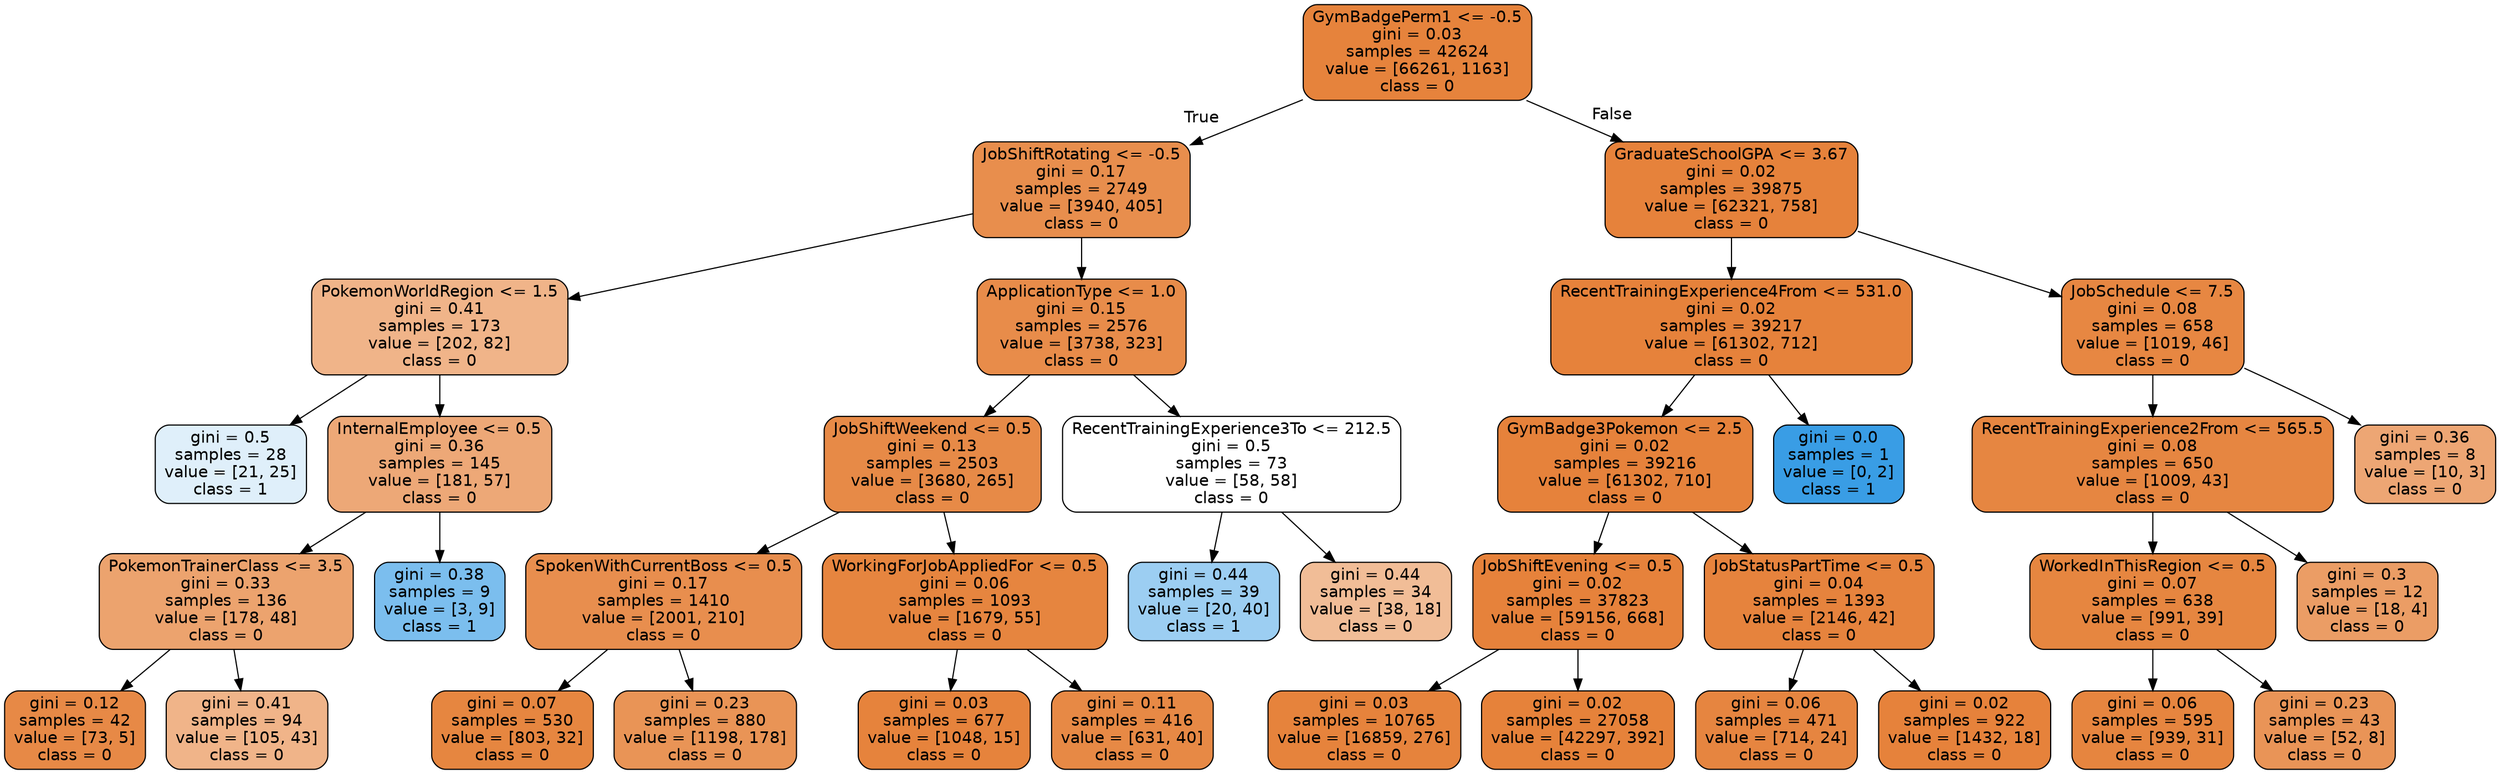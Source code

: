 digraph Tree {
node [shape=box, style="filled, rounded", color="black", fontname=helvetica] ;
edge [fontname=helvetica] ;
0 [label="GymBadgePerm1 <= -0.5\ngini = 0.03\nsamples = 42624\nvalue = [66261, 1163]\nclass = 0", fillcolor="#e58139fb"] ;
1 [label="JobShiftRotating <= -0.5\ngini = 0.17\nsamples = 2749\nvalue = [3940, 405]\nclass = 0", fillcolor="#e58139e5"] ;
0 -> 1 [labeldistance=2.5, labelangle=45, headlabel="True"] ;
2 [label="PokemonWorldRegion <= 1.5\ngini = 0.41\nsamples = 173\nvalue = [202, 82]\nclass = 0", fillcolor="#e5813997"] ;
1 -> 2 ;
3 [label="gini = 0.5\nsamples = 28\nvalue = [21, 25]\nclass = 1", fillcolor="#399de529"] ;
2 -> 3 ;
4 [label="InternalEmployee <= 0.5\ngini = 0.36\nsamples = 145\nvalue = [181, 57]\nclass = 0", fillcolor="#e58139af"] ;
2 -> 4 ;
5 [label="PokemonTrainerClass <= 3.5\ngini = 0.33\nsamples = 136\nvalue = [178, 48]\nclass = 0", fillcolor="#e58139ba"] ;
4 -> 5 ;
6 [label="gini = 0.12\nsamples = 42\nvalue = [73, 5]\nclass = 0", fillcolor="#e58139ee"] ;
5 -> 6 ;
7 [label="gini = 0.41\nsamples = 94\nvalue = [105, 43]\nclass = 0", fillcolor="#e5813997"] ;
5 -> 7 ;
8 [label="gini = 0.38\nsamples = 9\nvalue = [3, 9]\nclass = 1", fillcolor="#399de5aa"] ;
4 -> 8 ;
9 [label="ApplicationType <= 1.0\ngini = 0.15\nsamples = 2576\nvalue = [3738, 323]\nclass = 0", fillcolor="#e58139e9"] ;
1 -> 9 ;
10 [label="JobShiftWeekend <= 0.5\ngini = 0.13\nsamples = 2503\nvalue = [3680, 265]\nclass = 0", fillcolor="#e58139ed"] ;
9 -> 10 ;
11 [label="SpokenWithCurrentBoss <= 0.5\ngini = 0.17\nsamples = 1410\nvalue = [2001, 210]\nclass = 0", fillcolor="#e58139e4"] ;
10 -> 11 ;
12 [label="gini = 0.07\nsamples = 530\nvalue = [803, 32]\nclass = 0", fillcolor="#e58139f5"] ;
11 -> 12 ;
13 [label="gini = 0.23\nsamples = 880\nvalue = [1198, 178]\nclass = 0", fillcolor="#e58139d9"] ;
11 -> 13 ;
14 [label="WorkingForJobAppliedFor <= 0.5\ngini = 0.06\nsamples = 1093\nvalue = [1679, 55]\nclass = 0", fillcolor="#e58139f7"] ;
10 -> 14 ;
15 [label="gini = 0.03\nsamples = 677\nvalue = [1048, 15]\nclass = 0", fillcolor="#e58139fb"] ;
14 -> 15 ;
16 [label="gini = 0.11\nsamples = 416\nvalue = [631, 40]\nclass = 0", fillcolor="#e58139ef"] ;
14 -> 16 ;
17 [label="RecentTrainingExperience3To <= 212.5\ngini = 0.5\nsamples = 73\nvalue = [58, 58]\nclass = 0", fillcolor="#e5813900"] ;
9 -> 17 ;
18 [label="gini = 0.44\nsamples = 39\nvalue = [20, 40]\nclass = 1", fillcolor="#399de57f"] ;
17 -> 18 ;
19 [label="gini = 0.44\nsamples = 34\nvalue = [38, 18]\nclass = 0", fillcolor="#e5813986"] ;
17 -> 19 ;
20 [label="GraduateSchoolGPA <= 3.67\ngini = 0.02\nsamples = 39875\nvalue = [62321, 758]\nclass = 0", fillcolor="#e58139fc"] ;
0 -> 20 [labeldistance=2.5, labelangle=-45, headlabel="False"] ;
21 [label="RecentTrainingExperience4From <= 531.0\ngini = 0.02\nsamples = 39217\nvalue = [61302, 712]\nclass = 0", fillcolor="#e58139fc"] ;
20 -> 21 ;
22 [label="GymBadge3Pokemon <= 2.5\ngini = 0.02\nsamples = 39216\nvalue = [61302, 710]\nclass = 0", fillcolor="#e58139fc"] ;
21 -> 22 ;
23 [label="JobShiftEvening <= 0.5\ngini = 0.02\nsamples = 37823\nvalue = [59156, 668]\nclass = 0", fillcolor="#e58139fc"] ;
22 -> 23 ;
24 [label="gini = 0.03\nsamples = 10765\nvalue = [16859, 276]\nclass = 0", fillcolor="#e58139fb"] ;
23 -> 24 ;
25 [label="gini = 0.02\nsamples = 27058\nvalue = [42297, 392]\nclass = 0", fillcolor="#e58139fd"] ;
23 -> 25 ;
26 [label="JobStatusPartTime <= 0.5\ngini = 0.04\nsamples = 1393\nvalue = [2146, 42]\nclass = 0", fillcolor="#e58139fa"] ;
22 -> 26 ;
27 [label="gini = 0.06\nsamples = 471\nvalue = [714, 24]\nclass = 0", fillcolor="#e58139f6"] ;
26 -> 27 ;
28 [label="gini = 0.02\nsamples = 922\nvalue = [1432, 18]\nclass = 0", fillcolor="#e58139fc"] ;
26 -> 28 ;
29 [label="gini = 0.0\nsamples = 1\nvalue = [0, 2]\nclass = 1", fillcolor="#399de5ff"] ;
21 -> 29 ;
30 [label="JobSchedule <= 7.5\ngini = 0.08\nsamples = 658\nvalue = [1019, 46]\nclass = 0", fillcolor="#e58139f3"] ;
20 -> 30 ;
31 [label="RecentTrainingExperience2From <= 565.5\ngini = 0.08\nsamples = 650\nvalue = [1009, 43]\nclass = 0", fillcolor="#e58139f4"] ;
30 -> 31 ;
32 [label="WorkedInThisRegion <= 0.5\ngini = 0.07\nsamples = 638\nvalue = [991, 39]\nclass = 0", fillcolor="#e58139f5"] ;
31 -> 32 ;
33 [label="gini = 0.06\nsamples = 595\nvalue = [939, 31]\nclass = 0", fillcolor="#e58139f7"] ;
32 -> 33 ;
34 [label="gini = 0.23\nsamples = 43\nvalue = [52, 8]\nclass = 0", fillcolor="#e58139d8"] ;
32 -> 34 ;
35 [label="gini = 0.3\nsamples = 12\nvalue = [18, 4]\nclass = 0", fillcolor="#e58139c6"] ;
31 -> 35 ;
36 [label="gini = 0.36\nsamples = 8\nvalue = [10, 3]\nclass = 0", fillcolor="#e58139b3"] ;
30 -> 36 ;
}